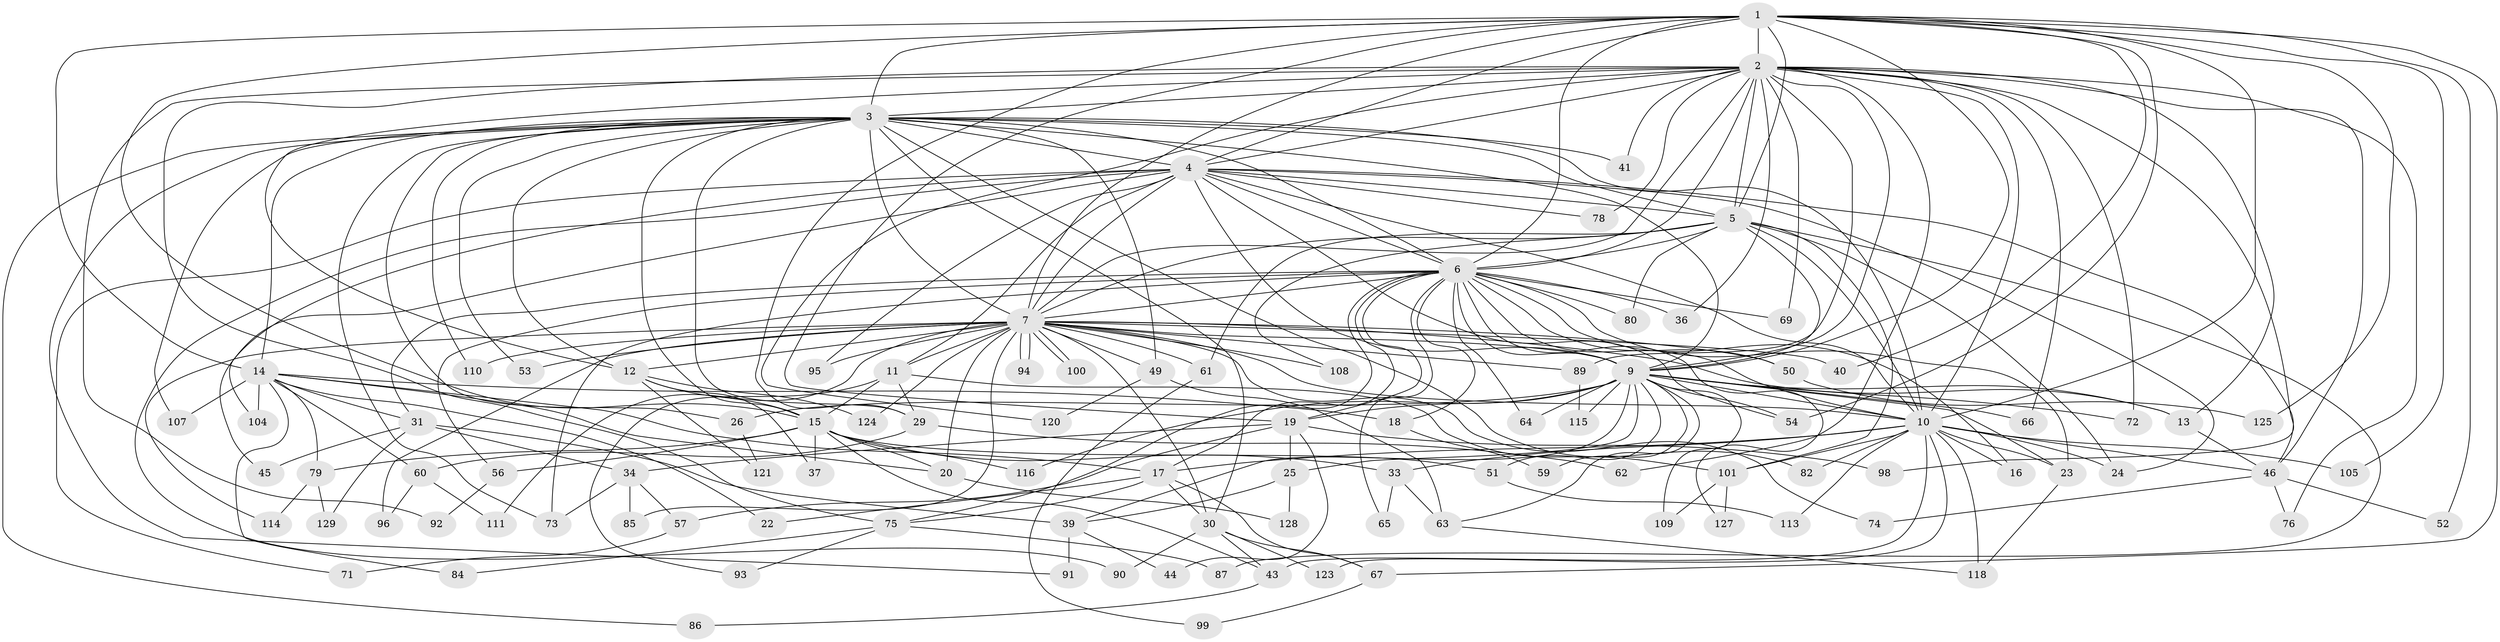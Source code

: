 // Generated by graph-tools (version 1.1) at 2025/23/03/03/25 07:23:41]
// undirected, 102 vertices, 244 edges
graph export_dot {
graph [start="1"]
  node [color=gray90,style=filled];
  1 [super="+81"];
  2 [super="+38"];
  3 [super="+8"];
  4 [super="+70"];
  5 [super="+35"];
  6 [super="+83"];
  7 [super="+42"];
  9 [super="+55"];
  10 [super="+58"];
  11 [super="+68"];
  12;
  13 [super="+47"];
  14 [super="+32"];
  15 [super="+28"];
  16;
  17;
  18;
  19 [super="+21"];
  20 [super="+112"];
  22;
  23 [super="+27"];
  24;
  25;
  26;
  29 [super="+48"];
  30 [super="+97"];
  31;
  33;
  34 [super="+106"];
  36;
  37;
  39 [super="+102"];
  40;
  41;
  43 [super="+122"];
  44 [super="+131"];
  45;
  46 [super="+119"];
  49 [super="+88"];
  50;
  51;
  52;
  53;
  54 [super="+130"];
  56;
  57;
  59;
  60;
  61;
  62;
  63;
  64;
  65;
  66;
  67 [super="+103"];
  69;
  71;
  72;
  73;
  74;
  75 [super="+77"];
  76;
  78;
  79;
  80;
  82;
  84;
  85;
  86;
  87;
  89;
  90;
  91;
  92;
  93;
  94;
  95;
  96;
  98;
  99;
  100;
  101 [super="+117"];
  104;
  105;
  107;
  108;
  109;
  110;
  111;
  113;
  114;
  115;
  116;
  118 [super="+126"];
  120;
  121;
  123;
  124;
  125;
  127;
  128;
  129;
  1 -- 2 [weight=2];
  1 -- 3 [weight=2];
  1 -- 4;
  1 -- 5;
  1 -- 6;
  1 -- 7;
  1 -- 9;
  1 -- 10;
  1 -- 14;
  1 -- 19;
  1 -- 40;
  1 -- 52;
  1 -- 125;
  1 -- 29;
  1 -- 105;
  1 -- 15;
  1 -- 67;
  1 -- 54;
  2 -- 3 [weight=2];
  2 -- 4;
  2 -- 5;
  2 -- 6;
  2 -- 7;
  2 -- 9;
  2 -- 10;
  2 -- 13;
  2 -- 36;
  2 -- 66;
  2 -- 69;
  2 -- 72;
  2 -- 76;
  2 -- 78;
  2 -- 89;
  2 -- 92;
  2 -- 98;
  2 -- 120;
  2 -- 41;
  2 -- 12;
  2 -- 62;
  2 -- 46;
  2 -- 75;
  3 -- 4 [weight=2];
  3 -- 5 [weight=2];
  3 -- 6 [weight=2];
  3 -- 7 [weight=2];
  3 -- 9 [weight=2];
  3 -- 10 [weight=2];
  3 -- 12;
  3 -- 14;
  3 -- 30;
  3 -- 41;
  3 -- 49;
  3 -- 53;
  3 -- 73;
  3 -- 91;
  3 -- 110;
  3 -- 107;
  3 -- 15;
  3 -- 82;
  3 -- 86;
  3 -- 26;
  3 -- 29;
  4 -- 5;
  4 -- 6 [weight=2];
  4 -- 7;
  4 -- 9;
  4 -- 10;
  4 -- 11;
  4 -- 24;
  4 -- 45;
  4 -- 54;
  4 -- 71;
  4 -- 78;
  4 -- 90;
  4 -- 95;
  4 -- 104;
  4 -- 46;
  5 -- 6;
  5 -- 7;
  5 -- 9;
  5 -- 10;
  5 -- 61;
  5 -- 80;
  5 -- 87;
  5 -- 101;
  5 -- 24;
  5 -- 108;
  6 -- 7;
  6 -- 9;
  6 -- 10;
  6 -- 16;
  6 -- 17;
  6 -- 18;
  6 -- 23;
  6 -- 31;
  6 -- 36;
  6 -- 50;
  6 -- 56;
  6 -- 64;
  6 -- 65;
  6 -- 69;
  6 -- 73;
  6 -- 75;
  6 -- 80;
  6 -- 127;
  6 -- 19;
  7 -- 9;
  7 -- 10;
  7 -- 11 [weight=2];
  7 -- 12;
  7 -- 20;
  7 -- 40;
  7 -- 50;
  7 -- 53;
  7 -- 61;
  7 -- 85;
  7 -- 89;
  7 -- 94;
  7 -- 94;
  7 -- 95;
  7 -- 96;
  7 -- 100;
  7 -- 100;
  7 -- 108;
  7 -- 110;
  7 -- 114;
  7 -- 124;
  7 -- 49;
  7 -- 74;
  7 -- 111;
  7 -- 13;
  7 -- 30;
  9 -- 10 [weight=2];
  9 -- 13;
  9 -- 19;
  9 -- 25;
  9 -- 26;
  9 -- 51;
  9 -- 54;
  9 -- 59;
  9 -- 63;
  9 -- 64;
  9 -- 66;
  9 -- 109;
  9 -- 115;
  9 -- 116;
  9 -- 72;
  9 -- 39;
  9 -- 23;
  10 -- 16;
  10 -- 23;
  10 -- 24;
  10 -- 33;
  10 -- 43;
  10 -- 46;
  10 -- 82;
  10 -- 105;
  10 -- 113;
  10 -- 118;
  10 -- 123;
  10 -- 17;
  10 -- 101;
  11 -- 29;
  11 -- 93;
  11 -- 101;
  11 -- 15;
  12 -- 15;
  12 -- 37;
  12 -- 121;
  12 -- 124;
  13 -- 46;
  14 -- 17;
  14 -- 18;
  14 -- 20;
  14 -- 22;
  14 -- 31;
  14 -- 84;
  14 -- 104;
  14 -- 107;
  14 -- 60;
  14 -- 79;
  15 -- 37;
  15 -- 43;
  15 -- 51;
  15 -- 56;
  15 -- 33;
  15 -- 116;
  15 -- 79;
  15 -- 20;
  17 -- 22;
  17 -- 30;
  17 -- 67;
  17 -- 75;
  18 -- 59;
  19 -- 25;
  19 -- 34;
  19 -- 44 [weight=2];
  19 -- 98;
  19 -- 57;
  20 -- 128;
  23 -- 118;
  25 -- 39;
  25 -- 128;
  26 -- 121;
  29 -- 60;
  29 -- 62;
  30 -- 67;
  30 -- 90;
  30 -- 123;
  30 -- 43;
  31 -- 34;
  31 -- 39;
  31 -- 45;
  31 -- 129;
  33 -- 63;
  33 -- 65;
  34 -- 57;
  34 -- 85;
  34 -- 73;
  39 -- 44;
  39 -- 91;
  43 -- 86;
  46 -- 52;
  46 -- 74;
  46 -- 76;
  49 -- 120;
  49 -- 63;
  50 -- 125;
  51 -- 113;
  56 -- 92;
  57 -- 71;
  60 -- 96;
  60 -- 111;
  61 -- 99;
  63 -- 118;
  67 -- 99;
  75 -- 93;
  75 -- 84;
  75 -- 87;
  79 -- 114;
  79 -- 129;
  89 -- 115;
  101 -- 109;
  101 -- 127;
}
